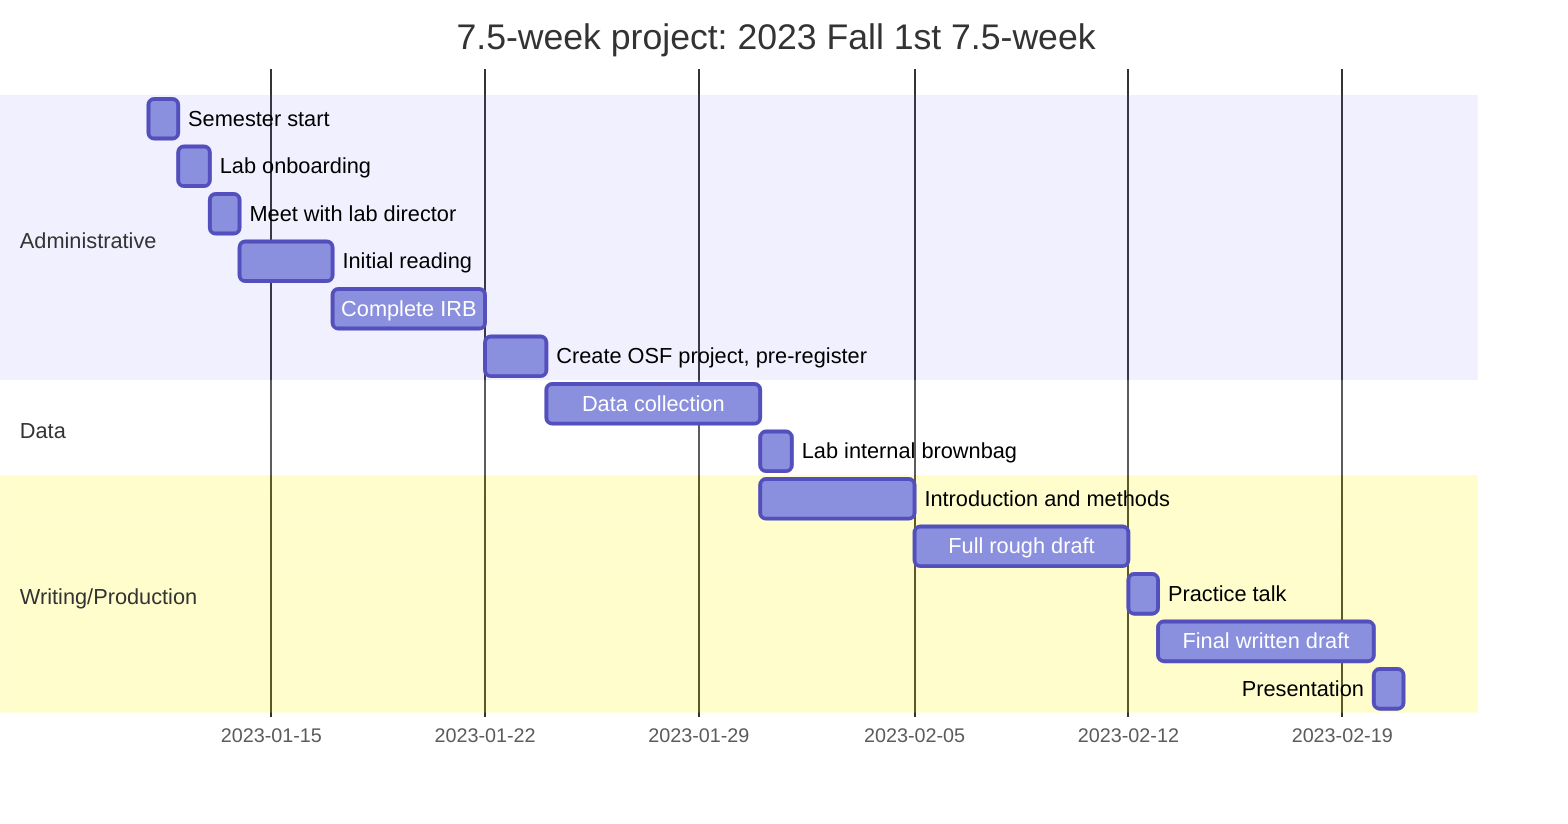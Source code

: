 gantt
  dateFormat  YYYY-MM-DD
  title       7.5-week project: 2023 Fall 1st 7.5-week
  section Administrative
  Semester start                      :adm1, 2023-01-11, 1d
	Lab onboarding                      :onboarding, after adm1, 1d
  Meet with lab director              :labdir, after onboarding, 1d
	Initial reading                     :reading, after labdir, 3d
  Complete IRB                        :irb, after reading, 5d
  Create OSF project, pre-register    :osf, after irb, 2d
  section Data
  Data collection                     :data1, after osf, 1w
  Lab internal brownbag               :brownbag, after data1 , 1d
  section Writing/Production
  Introduction and methods            :methods, after data1, 5d
  Full rough draft                    :fullrough, after methods, 7d
  Practice talk                       :ptalk, after fullrough, 1d
	Final written draft                 :finaldraft, after ptalk, 7d
	Presentation                        :after finaldraft, 1d